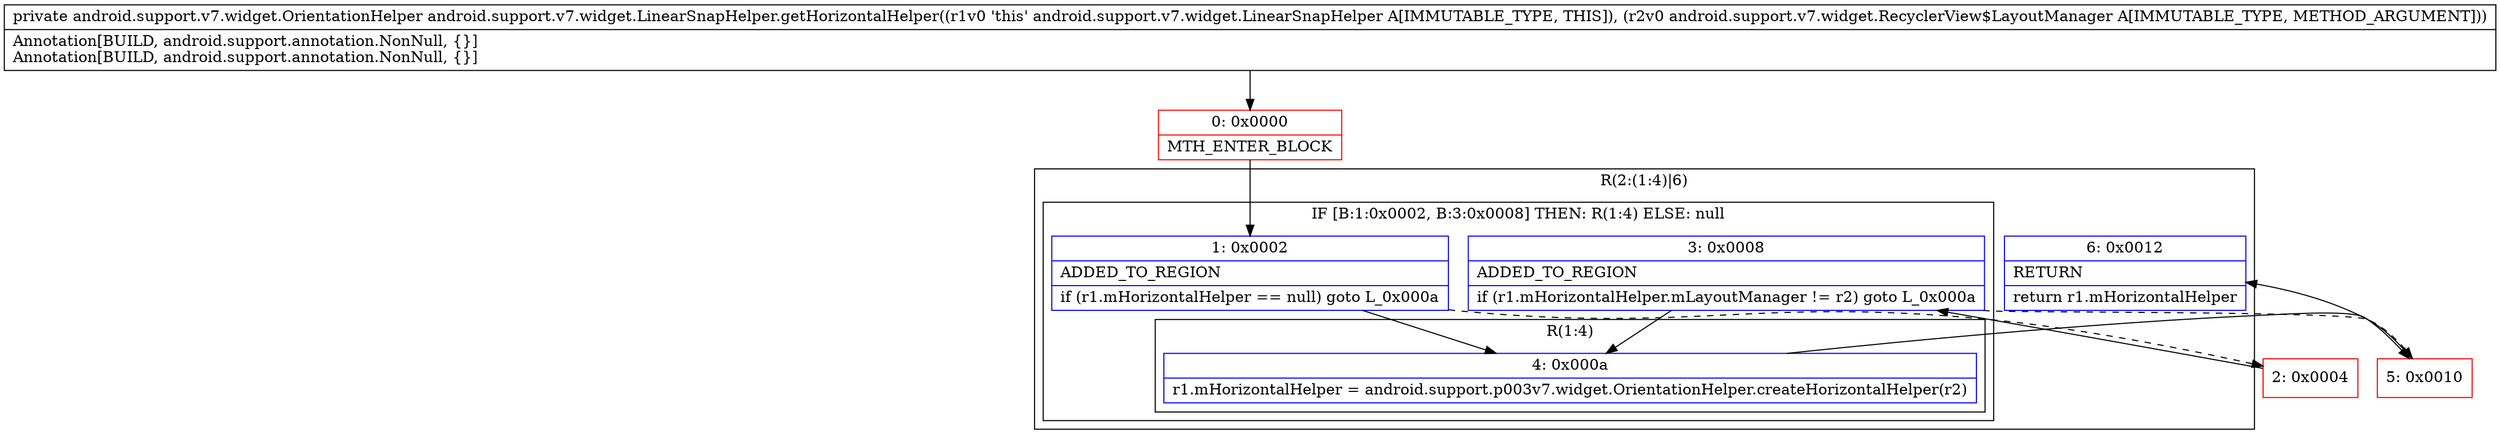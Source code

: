 digraph "CFG forandroid.support.v7.widget.LinearSnapHelper.getHorizontalHelper(Landroid\/support\/v7\/widget\/RecyclerView$LayoutManager;)Landroid\/support\/v7\/widget\/OrientationHelper;" {
subgraph cluster_Region_467599985 {
label = "R(2:(1:4)|6)";
node [shape=record,color=blue];
subgraph cluster_IfRegion_1193935095 {
label = "IF [B:1:0x0002, B:3:0x0008] THEN: R(1:4) ELSE: null";
node [shape=record,color=blue];
Node_1 [shape=record,label="{1\:\ 0x0002|ADDED_TO_REGION\l|if (r1.mHorizontalHelper == null) goto L_0x000a\l}"];
Node_3 [shape=record,label="{3\:\ 0x0008|ADDED_TO_REGION\l|if (r1.mHorizontalHelper.mLayoutManager != r2) goto L_0x000a\l}"];
subgraph cluster_Region_485048403 {
label = "R(1:4)";
node [shape=record,color=blue];
Node_4 [shape=record,label="{4\:\ 0x000a|r1.mHorizontalHelper = android.support.p003v7.widget.OrientationHelper.createHorizontalHelper(r2)\l}"];
}
}
Node_6 [shape=record,label="{6\:\ 0x0012|RETURN\l|return r1.mHorizontalHelper\l}"];
}
Node_0 [shape=record,color=red,label="{0\:\ 0x0000|MTH_ENTER_BLOCK\l}"];
Node_2 [shape=record,color=red,label="{2\:\ 0x0004}"];
Node_5 [shape=record,color=red,label="{5\:\ 0x0010}"];
MethodNode[shape=record,label="{private android.support.v7.widget.OrientationHelper android.support.v7.widget.LinearSnapHelper.getHorizontalHelper((r1v0 'this' android.support.v7.widget.LinearSnapHelper A[IMMUTABLE_TYPE, THIS]), (r2v0 android.support.v7.widget.RecyclerView$LayoutManager A[IMMUTABLE_TYPE, METHOD_ARGUMENT]))  | Annotation[BUILD, android.support.annotation.NonNull, \{\}]\lAnnotation[BUILD, android.support.annotation.NonNull, \{\}]\l}"];
MethodNode -> Node_0;
Node_1 -> Node_2[style=dashed];
Node_1 -> Node_4;
Node_3 -> Node_4;
Node_3 -> Node_5[style=dashed];
Node_4 -> Node_5;
Node_0 -> Node_1;
Node_2 -> Node_3;
Node_5 -> Node_6;
}

